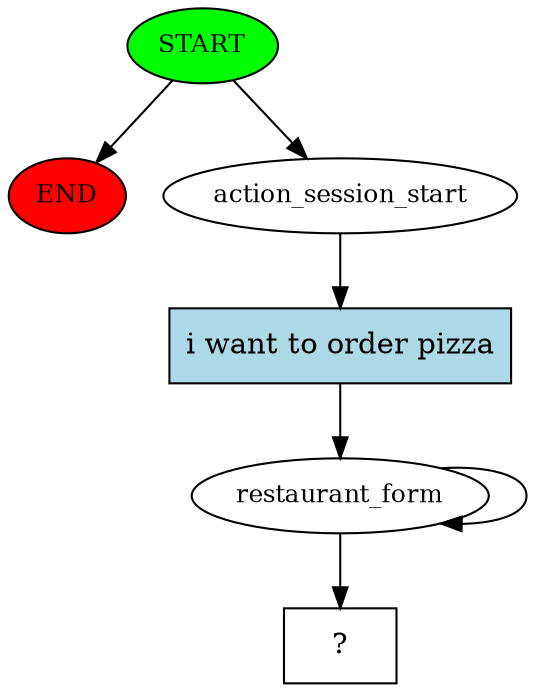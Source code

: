 digraph  {
0 [class="start active", fillcolor=green, fontsize=12, label=START, style=filled];
"-1" [class=end, fillcolor=red, fontsize=12, label=END, style=filled];
1 [class=active, fontsize=12, label=action_session_start];
2 [class=active, fontsize=12, label=restaurant_form];
7 [class="intent dashed active", label="  ?  ", shape=rect];
8 [class="intent active", fillcolor=lightblue, label="i want to order pizza", shape=rect, style=filled];
0 -> "-1"  [class="", key=NONE, label=""];
0 -> 1  [class=active, key=NONE, label=""];
1 -> 8  [class=active, key=0];
2 -> 2  [class=active, key=NONE, label=""];
2 -> 7  [class=active, key=NONE, label=""];
8 -> 2  [class=active, key=0];
}
